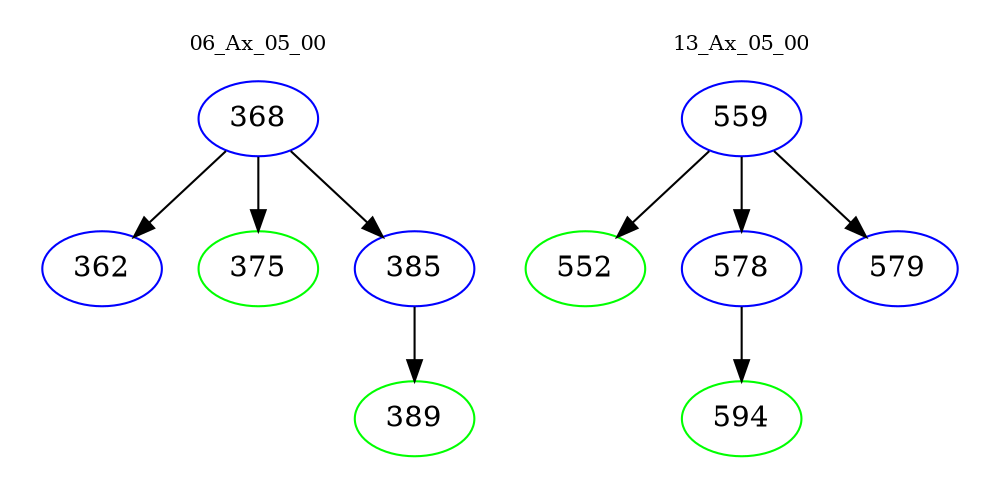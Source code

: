 digraph{
subgraph cluster_0 {
color = white
label = "06_Ax_05_00";
fontsize=10;
T0_368 [label="368", color="blue"]
T0_368 -> T0_362 [color="black"]
T0_362 [label="362", color="blue"]
T0_368 -> T0_375 [color="black"]
T0_375 [label="375", color="green"]
T0_368 -> T0_385 [color="black"]
T0_385 [label="385", color="blue"]
T0_385 -> T0_389 [color="black"]
T0_389 [label="389", color="green"]
}
subgraph cluster_1 {
color = white
label = "13_Ax_05_00";
fontsize=10;
T1_559 [label="559", color="blue"]
T1_559 -> T1_552 [color="black"]
T1_552 [label="552", color="green"]
T1_559 -> T1_578 [color="black"]
T1_578 [label="578", color="blue"]
T1_578 -> T1_594 [color="black"]
T1_594 [label="594", color="green"]
T1_559 -> T1_579 [color="black"]
T1_579 [label="579", color="blue"]
}
}
